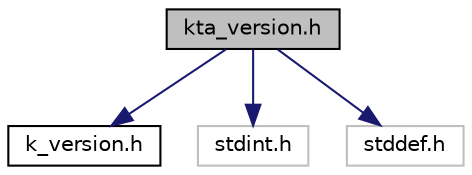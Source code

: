 digraph "kta_version.h"
{
 // LATEX_PDF_SIZE
  edge [fontname="Helvetica",fontsize="10",labelfontname="Helvetica",labelfontsize="10"];
  node [fontname="Helvetica",fontsize="10",shape=record];
  Node1 [label="kta_version.h",height=0.2,width=0.4,color="black", fillcolor="grey75", style="filled", fontcolor="black",tooltip="keySTREAM Trusted Agent - Version module"];
  Node1 -> Node2 [color="midnightblue",fontsize="10",style="solid",fontname="Helvetica"];
  Node2 [label="k_version.h",height=0.2,width=0.4,color="black", fillcolor="white", style="filled",URL="$k__version_8h.html",tooltip="keySTREAM Trusted Agent - Version."];
  Node1 -> Node3 [color="midnightblue",fontsize="10",style="solid",fontname="Helvetica"];
  Node3 [label="stdint.h",height=0.2,width=0.4,color="grey75", fillcolor="white", style="filled",tooltip=" "];
  Node1 -> Node4 [color="midnightblue",fontsize="10",style="solid",fontname="Helvetica"];
  Node4 [label="stddef.h",height=0.2,width=0.4,color="grey75", fillcolor="white", style="filled",tooltip=" "];
}
